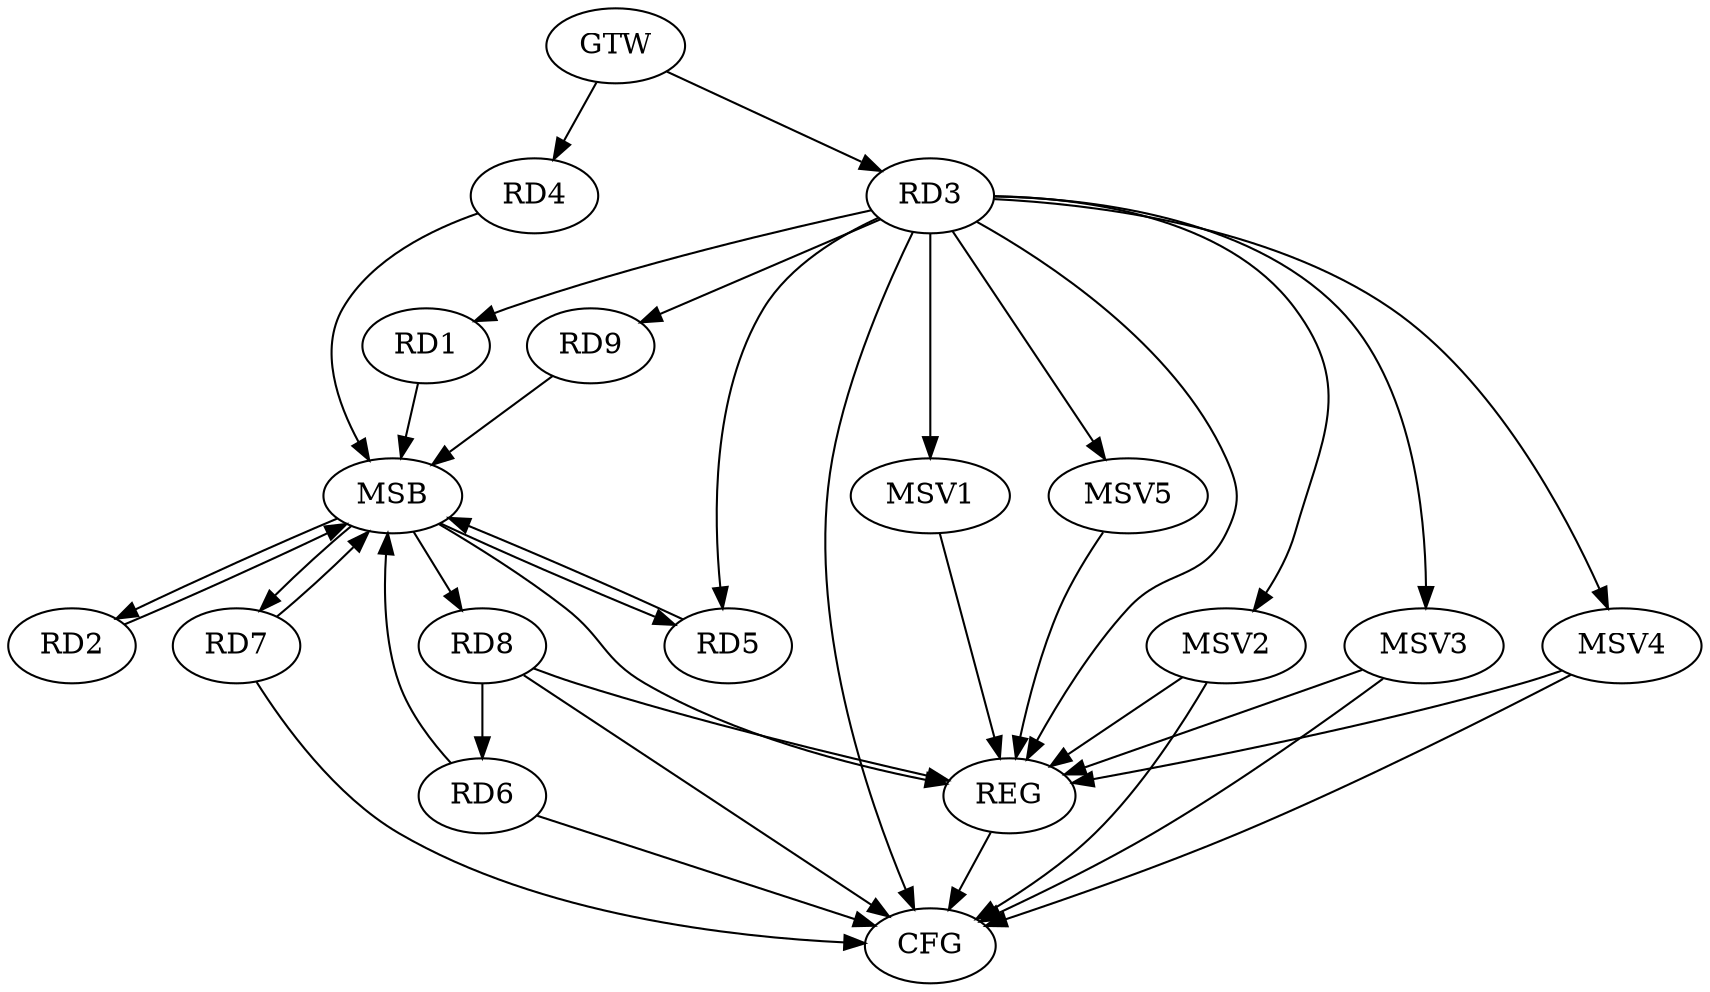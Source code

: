 strict digraph G {
  RD1 [ label="RD1" ];
  RD2 [ label="RD2" ];
  RD3 [ label="RD3" ];
  RD4 [ label="RD4" ];
  RD5 [ label="RD5" ];
  RD6 [ label="RD6" ];
  RD7 [ label="RD7" ];
  RD8 [ label="RD8" ];
  RD9 [ label="RD9" ];
  GTW [ label="GTW" ];
  REG [ label="REG" ];
  MSB [ label="MSB" ];
  CFG [ label="CFG" ];
  MSV1 [ label="MSV1" ];
  MSV2 [ label="MSV2" ];
  MSV3 [ label="MSV3" ];
  MSV4 [ label="MSV4" ];
  MSV5 [ label="MSV5" ];
  RD3 -> RD1;
  RD3 -> RD5;
  RD3 -> RD9;
  RD8 -> RD6;
  GTW -> RD3;
  GTW -> RD4;
  RD3 -> REG;
  RD8 -> REG;
  RD1 -> MSB;
  MSB -> RD8;
  MSB -> REG;
  RD2 -> MSB;
  RD4 -> MSB;
  MSB -> RD7;
  RD5 -> MSB;
  RD6 -> MSB;
  RD7 -> MSB;
  MSB -> RD2;
  RD9 -> MSB;
  MSB -> RD5;
  RD8 -> CFG;
  RD6 -> CFG;
  RD7 -> CFG;
  RD3 -> CFG;
  REG -> CFG;
  RD3 -> MSV1;
  MSV1 -> REG;
  RD3 -> MSV2;
  MSV2 -> REG;
  MSV2 -> CFG;
  RD3 -> MSV3;
  MSV3 -> REG;
  MSV3 -> CFG;
  RD3 -> MSV4;
  MSV4 -> REG;
  MSV4 -> CFG;
  RD3 -> MSV5;
  MSV5 -> REG;
}
